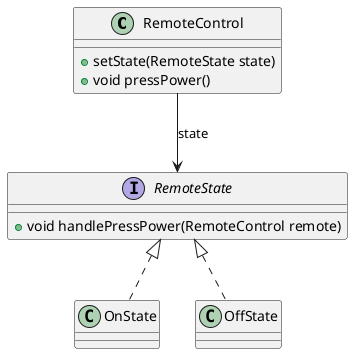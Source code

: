 @startuml
'https://plantuml.com/class-diagram

class RemoteControl {
    + setState(RemoteState state)
    + void pressPower()
}
interface RemoteState {
    + void handlePressPower(RemoteControl remote)
}
class OnState
class OffState

RemoteState <|.. OffState
RemoteState <|.. OnState
RemoteControl --> RemoteState: state

@enduml